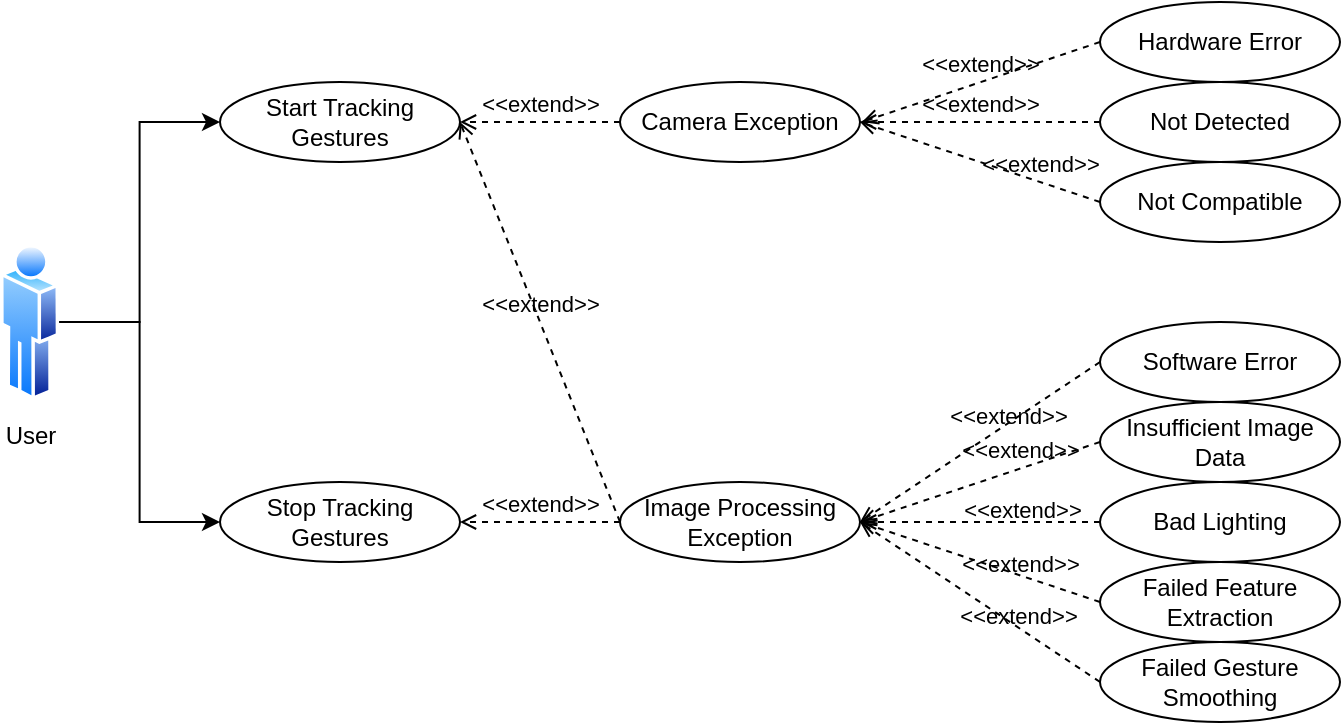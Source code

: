 <mxfile version="24.7.17">
  <diagram name="Page-1" id="YsZIqcaT08q3RIHYgomM">
    <mxGraphModel dx="1050" dy="621" grid="1" gridSize="10" guides="1" tooltips="1" connect="1" arrows="1" fold="1" page="1" pageScale="1" pageWidth="850" pageHeight="1100" math="0" shadow="0">
      <root>
        <mxCell id="0" />
        <mxCell id="1" parent="0" />
        <mxCell id="1i9Pn6WmNeJZusJi9SmJ-7" style="edgeStyle=orthogonalEdgeStyle;rounded=0;orthogonalLoop=1;jettySize=auto;html=1;entryX=0;entryY=0.5;entryDx=0;entryDy=0;" edge="1" parent="1" source="mCKGkqLL3HLn8yg70_FA-128" target="1i9Pn6WmNeJZusJi9SmJ-4">
          <mxGeometry relative="1" as="geometry" />
        </mxCell>
        <mxCell id="1i9Pn6WmNeJZusJi9SmJ-8" style="edgeStyle=orthogonalEdgeStyle;rounded=0;orthogonalLoop=1;jettySize=auto;html=1;entryX=0;entryY=0.5;entryDx=0;entryDy=0;" edge="1" parent="1" source="mCKGkqLL3HLn8yg70_FA-128" target="1i9Pn6WmNeJZusJi9SmJ-5">
          <mxGeometry relative="1" as="geometry" />
        </mxCell>
        <mxCell id="mCKGkqLL3HLn8yg70_FA-128" value="User" style="image;aspect=fixed;perimeter=ellipsePerimeter;html=1;align=center;shadow=0;dashed=0;spacingTop=3;image=img/lib/active_directory/user.svg;" parent="1" vertex="1">
          <mxGeometry x="90" y="490" width="29.6" height="80" as="geometry" />
        </mxCell>
        <mxCell id="1i9Pn6WmNeJZusJi9SmJ-4" value="Start Tracking Gestures" style="ellipse;whiteSpace=wrap;html=1;" vertex="1" parent="1">
          <mxGeometry x="200" y="410" width="120" height="40" as="geometry" />
        </mxCell>
        <mxCell id="1i9Pn6WmNeJZusJi9SmJ-5" value="Stop Tracking Gestures" style="ellipse;whiteSpace=wrap;html=1;" vertex="1" parent="1">
          <mxGeometry x="200" y="610" width="120" height="40" as="geometry" />
        </mxCell>
        <mxCell id="1i9Pn6WmNeJZusJi9SmJ-9" value="Camera Exception" style="ellipse;whiteSpace=wrap;html=1;" vertex="1" parent="1">
          <mxGeometry x="400" y="410" width="120" height="40" as="geometry" />
        </mxCell>
        <mxCell id="1i9Pn6WmNeJZusJi9SmJ-10" value="Image Processing Exception" style="ellipse;whiteSpace=wrap;html=1;" vertex="1" parent="1">
          <mxGeometry x="400" y="610" width="120" height="40" as="geometry" />
        </mxCell>
        <mxCell id="1i9Pn6WmNeJZusJi9SmJ-11" value="&amp;lt;&amp;lt;extend&amp;gt;&amp;gt;" style="html=1;verticalAlign=bottom;labelBackgroundColor=none;endArrow=open;endFill=0;dashed=1;rounded=0;exitX=0;exitY=0.5;exitDx=0;exitDy=0;entryX=1;entryY=0.5;entryDx=0;entryDy=0;" edge="1" parent="1" source="1i9Pn6WmNeJZusJi9SmJ-9" target="1i9Pn6WmNeJZusJi9SmJ-4">
          <mxGeometry width="160" relative="1" as="geometry">
            <mxPoint x="560" y="485" as="sourcePoint" />
            <mxPoint x="560" y="525" as="targetPoint" />
            <mxPoint as="offset" />
          </mxGeometry>
        </mxCell>
        <mxCell id="1i9Pn6WmNeJZusJi9SmJ-12" value="&amp;lt;&amp;lt;extend&amp;gt;&amp;gt;" style="html=1;verticalAlign=bottom;labelBackgroundColor=none;endArrow=open;endFill=0;dashed=1;rounded=0;entryX=1;entryY=0.5;entryDx=0;entryDy=0;" edge="1" parent="1" target="1i9Pn6WmNeJZusJi9SmJ-5">
          <mxGeometry width="160" relative="1" as="geometry">
            <mxPoint x="400" y="630" as="sourcePoint" />
            <mxPoint x="320" y="619.76" as="targetPoint" />
            <mxPoint as="offset" />
          </mxGeometry>
        </mxCell>
        <mxCell id="1i9Pn6WmNeJZusJi9SmJ-13" value="&amp;lt;&amp;lt;extend&amp;gt;&amp;gt;" style="html=1;verticalAlign=bottom;labelBackgroundColor=none;endArrow=open;endFill=0;dashed=1;rounded=0;exitX=0;exitY=0.5;exitDx=0;exitDy=0;entryX=1;entryY=0.5;entryDx=0;entryDy=0;" edge="1" parent="1" source="1i9Pn6WmNeJZusJi9SmJ-10" target="1i9Pn6WmNeJZusJi9SmJ-4">
          <mxGeometry width="160" relative="1" as="geometry">
            <mxPoint x="380" y="535" as="sourcePoint" />
            <mxPoint x="320" y="485" as="targetPoint" />
            <mxPoint as="offset" />
          </mxGeometry>
        </mxCell>
        <mxCell id="1i9Pn6WmNeJZusJi9SmJ-14" value="Hardware Error" style="ellipse;whiteSpace=wrap;html=1;" vertex="1" parent="1">
          <mxGeometry x="640" y="370" width="120" height="40" as="geometry" />
        </mxCell>
        <mxCell id="1i9Pn6WmNeJZusJi9SmJ-15" value="Not Detected" style="ellipse;whiteSpace=wrap;html=1;" vertex="1" parent="1">
          <mxGeometry x="640" y="410" width="120" height="40" as="geometry" />
        </mxCell>
        <mxCell id="1i9Pn6WmNeJZusJi9SmJ-16" value="Not Compatible" style="ellipse;whiteSpace=wrap;html=1;" vertex="1" parent="1">
          <mxGeometry x="640" y="450" width="120" height="40" as="geometry" />
        </mxCell>
        <mxCell id="1i9Pn6WmNeJZusJi9SmJ-17" value="&amp;lt;&amp;lt;extend&amp;gt;&amp;gt;" style="html=1;verticalAlign=bottom;labelBackgroundColor=none;endArrow=open;endFill=0;dashed=1;rounded=0;exitX=0;exitY=0.5;exitDx=0;exitDy=0;" edge="1" parent="1" source="1i9Pn6WmNeJZusJi9SmJ-14">
          <mxGeometry x="0.008" width="160" relative="1" as="geometry">
            <mxPoint x="545" y="380" as="sourcePoint" />
            <mxPoint x="521" y="430" as="targetPoint" />
            <mxPoint as="offset" />
          </mxGeometry>
        </mxCell>
        <mxCell id="1i9Pn6WmNeJZusJi9SmJ-18" value="&amp;lt;&amp;lt;extend&amp;gt;&amp;gt;" style="html=1;verticalAlign=bottom;labelBackgroundColor=none;endArrow=open;endFill=0;dashed=1;rounded=0;exitX=0;exitY=0.5;exitDx=0;exitDy=0;entryX=1;entryY=0.5;entryDx=0;entryDy=0;" edge="1" parent="1" source="1i9Pn6WmNeJZusJi9SmJ-15" target="1i9Pn6WmNeJZusJi9SmJ-9">
          <mxGeometry width="160" relative="1" as="geometry">
            <mxPoint x="570" y="480" as="sourcePoint" />
            <mxPoint x="490" y="480" as="targetPoint" />
            <mxPoint as="offset" />
          </mxGeometry>
        </mxCell>
        <mxCell id="1i9Pn6WmNeJZusJi9SmJ-19" value="&amp;lt;&amp;lt;extend&amp;gt;&amp;gt;" style="html=1;verticalAlign=bottom;labelBackgroundColor=none;endArrow=open;endFill=0;dashed=1;rounded=0;exitX=0;exitY=0.5;exitDx=0;exitDy=0;" edge="1" parent="1" source="1i9Pn6WmNeJZusJi9SmJ-16">
          <mxGeometry x="-0.5" width="160" relative="1" as="geometry">
            <mxPoint x="430" y="460" as="sourcePoint" />
            <mxPoint x="520" y="430" as="targetPoint" />
            <mxPoint as="offset" />
          </mxGeometry>
        </mxCell>
        <mxCell id="1i9Pn6WmNeJZusJi9SmJ-20" value="Bad Lighting" style="ellipse;whiteSpace=wrap;html=1;" vertex="1" parent="1">
          <mxGeometry x="640" y="610" width="120" height="40" as="geometry" />
        </mxCell>
        <mxCell id="1i9Pn6WmNeJZusJi9SmJ-21" value="Insufficient Image Data" style="ellipse;whiteSpace=wrap;html=1;" vertex="1" parent="1">
          <mxGeometry x="640" y="570" width="120" height="40" as="geometry" />
        </mxCell>
        <mxCell id="1i9Pn6WmNeJZusJi9SmJ-22" value="Software Error" style="ellipse;whiteSpace=wrap;html=1;" vertex="1" parent="1">
          <mxGeometry x="640" y="530" width="120" height="40" as="geometry" />
        </mxCell>
        <mxCell id="1i9Pn6WmNeJZusJi9SmJ-23" value="&amp;lt;&amp;lt;extend&amp;gt;&amp;gt;" style="html=1;verticalAlign=bottom;labelBackgroundColor=none;endArrow=open;endFill=0;dashed=1;rounded=0;exitX=0;exitY=0.5;exitDx=0;exitDy=0;entryX=1;entryY=0.5;entryDx=0;entryDy=0;" edge="1" parent="1" source="1i9Pn6WmNeJZusJi9SmJ-21" target="1i9Pn6WmNeJZusJi9SmJ-10">
          <mxGeometry x="-0.333" width="160" relative="1" as="geometry">
            <mxPoint x="650" y="520" as="sourcePoint" />
            <mxPoint x="530" y="480" as="targetPoint" />
            <mxPoint as="offset" />
          </mxGeometry>
        </mxCell>
        <mxCell id="1i9Pn6WmNeJZusJi9SmJ-24" value="&amp;lt;&amp;lt;extend&amp;gt;&amp;gt;" style="html=1;verticalAlign=bottom;labelBackgroundColor=none;endArrow=open;endFill=0;dashed=1;rounded=0;exitX=0;exitY=0.5;exitDx=0;exitDy=0;entryX=1;entryY=0.5;entryDx=0;entryDy=0;" edge="1" parent="1" source="1i9Pn6WmNeJZusJi9SmJ-22" target="1i9Pn6WmNeJZusJi9SmJ-10">
          <mxGeometry x="-0.194" y="4" width="160" relative="1" as="geometry">
            <mxPoint x="650" y="640" as="sourcePoint" />
            <mxPoint x="530" y="640" as="targetPoint" />
            <mxPoint as="offset" />
          </mxGeometry>
        </mxCell>
        <mxCell id="1i9Pn6WmNeJZusJi9SmJ-25" value="&amp;lt;&amp;lt;extend&amp;gt;&amp;gt;" style="html=1;verticalAlign=bottom;labelBackgroundColor=none;endArrow=open;endFill=0;dashed=1;rounded=0;exitX=0;exitY=0.5;exitDx=0;exitDy=0;entryX=1;entryY=0.5;entryDx=0;entryDy=0;" edge="1" parent="1" source="1i9Pn6WmNeJZusJi9SmJ-20" target="1i9Pn6WmNeJZusJi9SmJ-10">
          <mxGeometry x="-0.35" y="3" width="160" relative="1" as="geometry">
            <mxPoint x="645" y="600" as="sourcePoint" />
            <mxPoint x="530" y="640" as="targetPoint" />
            <mxPoint as="offset" />
          </mxGeometry>
        </mxCell>
        <mxCell id="1i9Pn6WmNeJZusJi9SmJ-26" value="Failed Feature Extraction" style="ellipse;whiteSpace=wrap;html=1;" vertex="1" parent="1">
          <mxGeometry x="640" y="650" width="120" height="40" as="geometry" />
        </mxCell>
        <mxCell id="1i9Pn6WmNeJZusJi9SmJ-27" value="Failed Gesture Smoothing" style="ellipse;whiteSpace=wrap;html=1;" vertex="1" parent="1">
          <mxGeometry x="640" y="690" width="120" height="40" as="geometry" />
        </mxCell>
        <mxCell id="1i9Pn6WmNeJZusJi9SmJ-29" value="&amp;lt;&amp;lt;extend&amp;gt;&amp;gt;" style="html=1;verticalAlign=bottom;labelBackgroundColor=none;endArrow=open;endFill=0;dashed=1;rounded=0;exitX=0;exitY=0.5;exitDx=0;exitDy=0;entryX=1;entryY=0.5;entryDx=0;entryDy=0;" edge="1" parent="1" source="1i9Pn6WmNeJZusJi9SmJ-26" target="1i9Pn6WmNeJZusJi9SmJ-10">
          <mxGeometry x="-0.35" y="3" width="160" relative="1" as="geometry">
            <mxPoint x="650" y="640" as="sourcePoint" />
            <mxPoint x="530" y="640" as="targetPoint" />
            <mxPoint as="offset" />
          </mxGeometry>
        </mxCell>
        <mxCell id="1i9Pn6WmNeJZusJi9SmJ-30" value="&amp;lt;&amp;lt;extend&amp;gt;&amp;gt;" style="html=1;verticalAlign=bottom;labelBackgroundColor=none;endArrow=open;endFill=0;dashed=1;rounded=0;exitX=0;exitY=0.5;exitDx=0;exitDy=0;entryX=1;entryY=0.5;entryDx=0;entryDy=0;" edge="1" parent="1" source="1i9Pn6WmNeJZusJi9SmJ-27" target="1i9Pn6WmNeJZusJi9SmJ-10">
          <mxGeometry x="-0.35" y="3" width="160" relative="1" as="geometry">
            <mxPoint x="650" y="680" as="sourcePoint" />
            <mxPoint x="530" y="640" as="targetPoint" />
            <mxPoint as="offset" />
          </mxGeometry>
        </mxCell>
      </root>
    </mxGraphModel>
  </diagram>
</mxfile>
